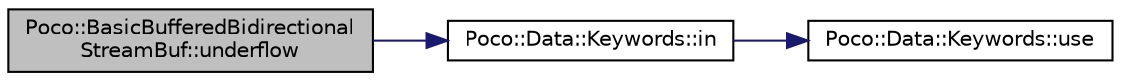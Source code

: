 digraph "Poco::BasicBufferedBidirectionalStreamBuf::underflow"
{
 // LATEX_PDF_SIZE
  edge [fontname="Helvetica",fontsize="10",labelfontname="Helvetica",labelfontsize="10"];
  node [fontname="Helvetica",fontsize="10",shape=record];
  rankdir="LR";
  Node1 [label="Poco::BasicBufferedBidirectional\lStreamBuf::underflow",height=0.2,width=0.4,color="black", fillcolor="grey75", style="filled", fontcolor="black",tooltip=" "];
  Node1 -> Node2 [color="midnightblue",fontsize="10",style="solid",fontname="Helvetica"];
  Node2 [label="Poco::Data::Keywords::in",height=0.2,width=0.4,color="black", fillcolor="white", style="filled",URL="$namespacePoco_1_1Data_1_1Keywords.html#a2c8fa26dd8e099358a544fcd25b26422",tooltip="Convenience function for a more compact Binding creation."];
  Node2 -> Node3 [color="midnightblue",fontsize="10",style="solid",fontname="Helvetica"];
  Node3 [label="Poco::Data::Keywords::use",height=0.2,width=0.4,color="black", fillcolor="white", style="filled",URL="$namespacePoco_1_1Data_1_1Keywords.html#a206db2b2d6092e7f4cce74a43dc29788",tooltip="Convenience function for a more compact Binding creation."];
}
